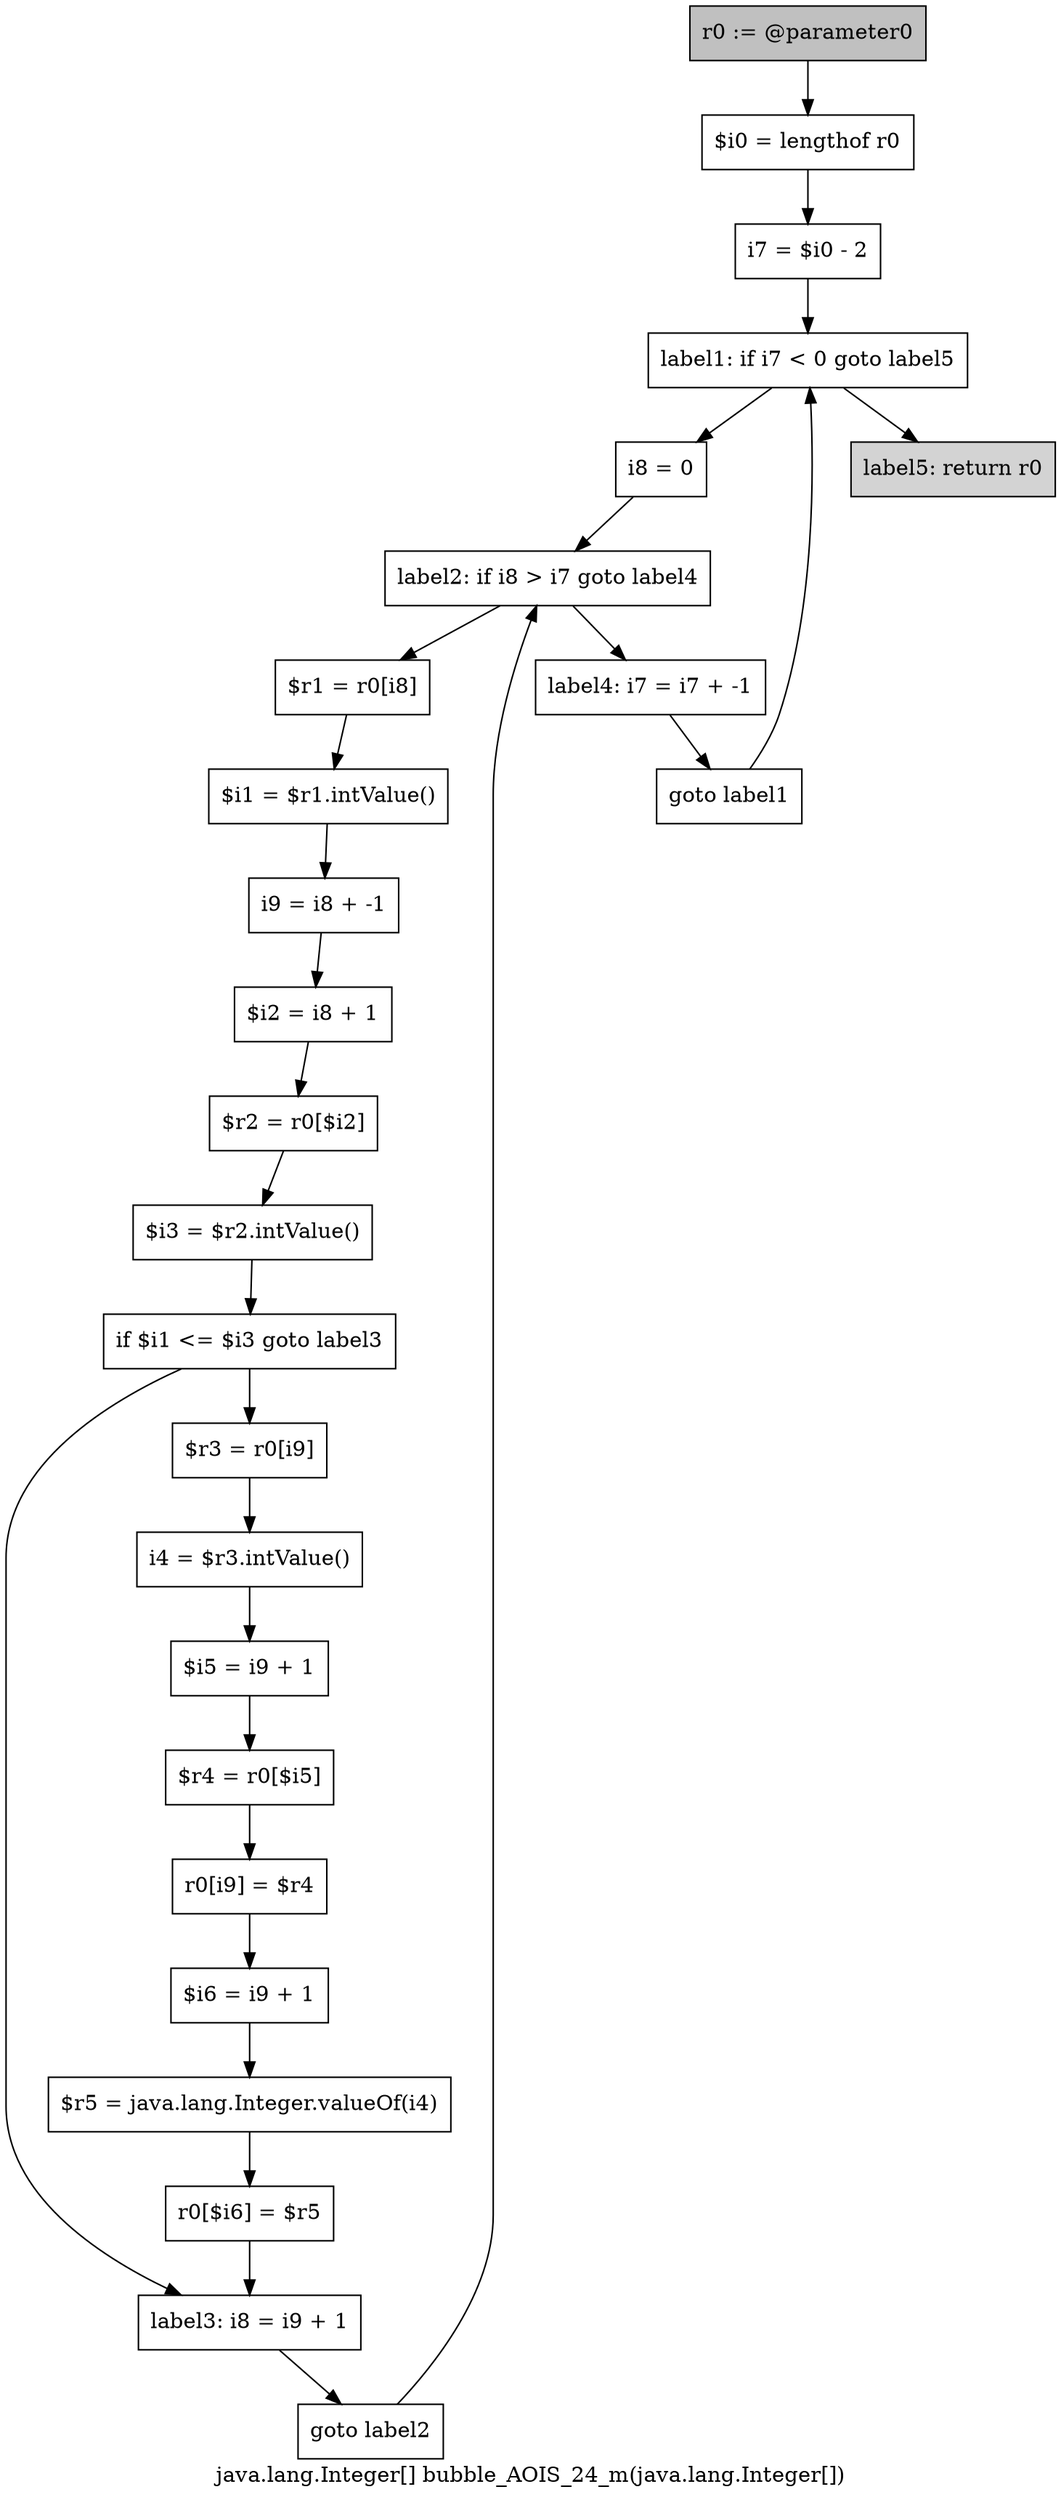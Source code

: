 digraph "java.lang.Integer[] bubble_AOIS_24_m(java.lang.Integer[])" {
    label="java.lang.Integer[] bubble_AOIS_24_m(java.lang.Integer[])";
    node [shape=box];
    "0" [style=filled,fillcolor=gray,label="r0 := @parameter0",];
    "1" [label="$i0 = lengthof r0",];
    "0"->"1";
    "2" [label="i7 = $i0 - 2",];
    "1"->"2";
    "3" [label="label1: if i7 < 0 goto label5",];
    "2"->"3";
    "4" [label="i8 = 0",];
    "3"->"4";
    "25" [style=filled,fillcolor=lightgray,label="label5: return r0",];
    "3"->"25";
    "5" [label="label2: if i8 > i7 goto label4",];
    "4"->"5";
    "6" [label="$r1 = r0[i8]",];
    "5"->"6";
    "23" [label="label4: i7 = i7 + -1",];
    "5"->"23";
    "7" [label="$i1 = $r1.intValue()",];
    "6"->"7";
    "8" [label="i9 = i8 + -1",];
    "7"->"8";
    "9" [label="$i2 = i8 + 1",];
    "8"->"9";
    "10" [label="$r2 = r0[$i2]",];
    "9"->"10";
    "11" [label="$i3 = $r2.intValue()",];
    "10"->"11";
    "12" [label="if $i1 <= $i3 goto label3",];
    "11"->"12";
    "13" [label="$r3 = r0[i9]",];
    "12"->"13";
    "21" [label="label3: i8 = i9 + 1",];
    "12"->"21";
    "14" [label="i4 = $r3.intValue()",];
    "13"->"14";
    "15" [label="$i5 = i9 + 1",];
    "14"->"15";
    "16" [label="$r4 = r0[$i5]",];
    "15"->"16";
    "17" [label="r0[i9] = $r4",];
    "16"->"17";
    "18" [label="$i6 = i9 + 1",];
    "17"->"18";
    "19" [label="$r5 = java.lang.Integer.valueOf(i4)",];
    "18"->"19";
    "20" [label="r0[$i6] = $r5",];
    "19"->"20";
    "20"->"21";
    "22" [label="goto label2",];
    "21"->"22";
    "22"->"5";
    "24" [label="goto label1",];
    "23"->"24";
    "24"->"3";
}
